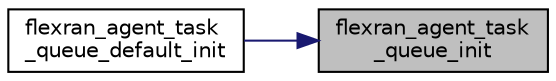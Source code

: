 digraph "flexran_agent_task_queue_init"
{
 // LATEX_PDF_SIZE
  edge [fontname="Helvetica",fontsize="10",labelfontname="Helvetica",labelfontsize="10"];
  node [fontname="Helvetica",fontsize="10",shape=record];
  rankdir="RL";
  Node1 [label="flexran_agent_task\l_queue_init",height=0.2,width=0.4,color="black", fillcolor="grey75", style="filled", fontcolor="black",tooltip=" "];
  Node1 -> Node2 [dir="back",color="midnightblue",fontsize="10",style="solid",fontname="Helvetica"];
  Node2 [label="flexran_agent_task\l_queue_default_init",height=0.2,width=0.4,color="black", fillcolor="white", style="filled",URL="$flexran__agent__task__manager_8h.html#a03051fb8726bb4425e0b455c414877f4",tooltip=" "];
}
